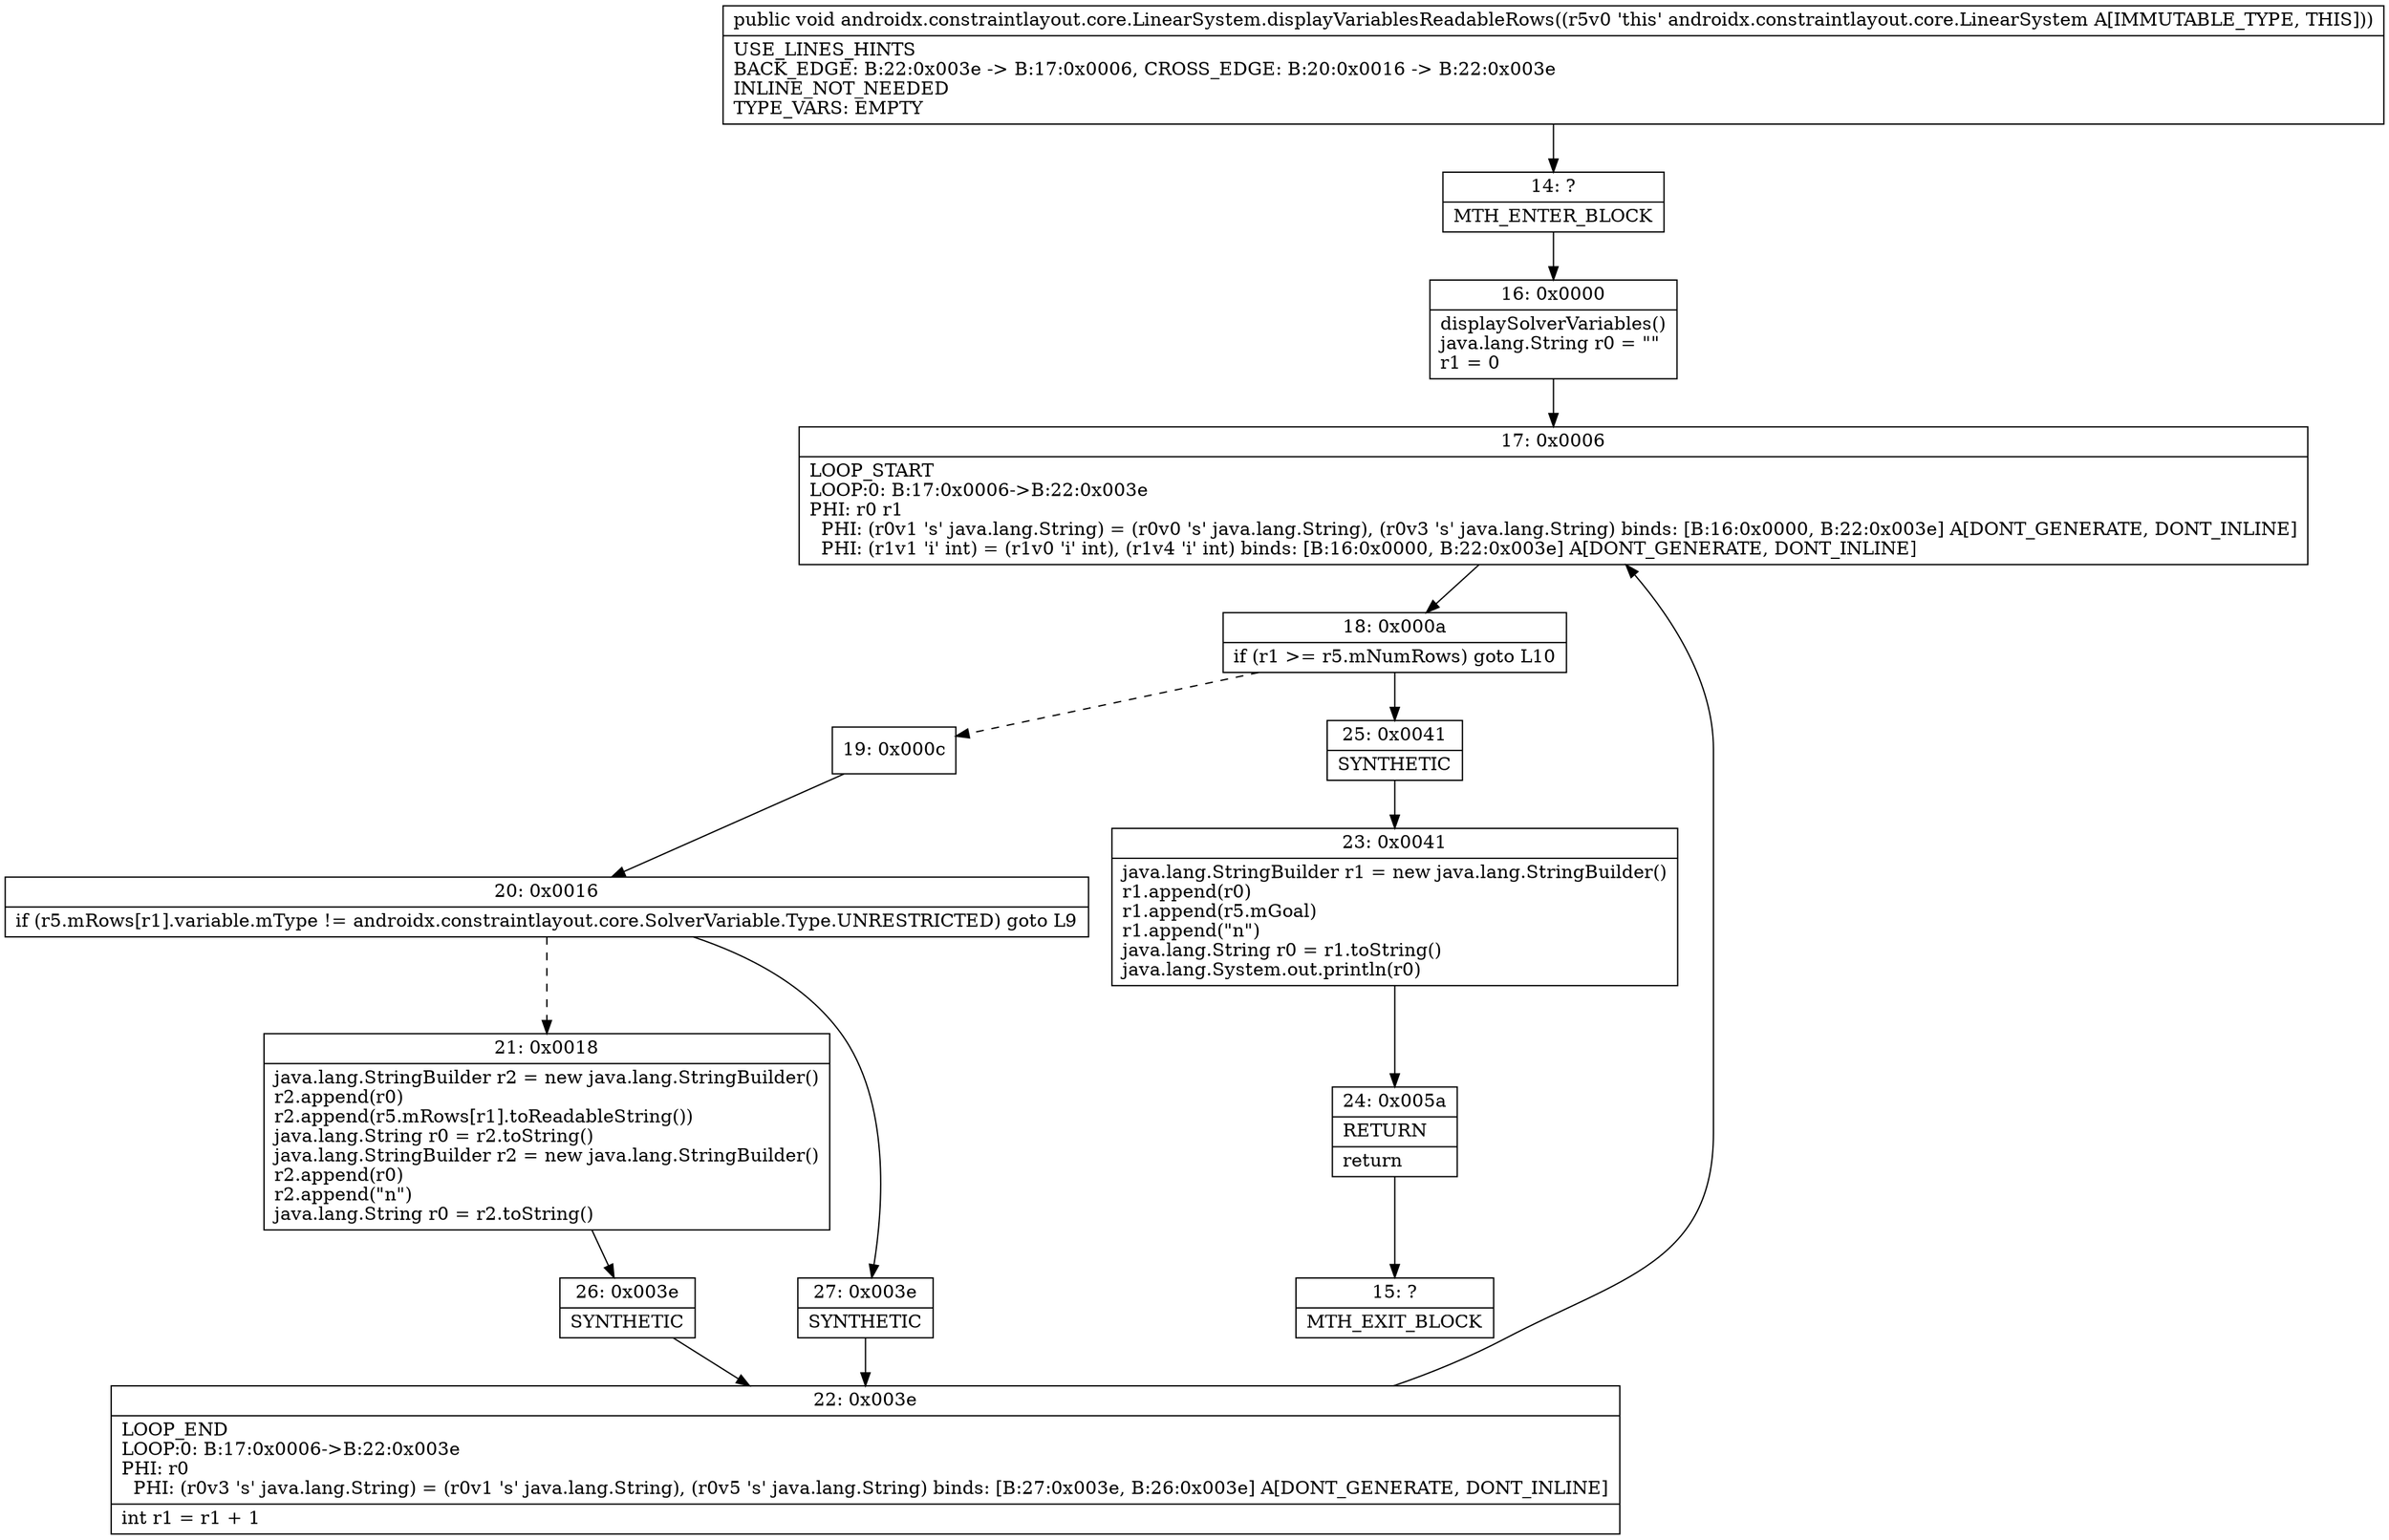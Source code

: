 digraph "CFG forandroidx.constraintlayout.core.LinearSystem.displayVariablesReadableRows()V" {
Node_14 [shape=record,label="{14\:\ ?|MTH_ENTER_BLOCK\l}"];
Node_16 [shape=record,label="{16\:\ 0x0000|displaySolverVariables()\ljava.lang.String r0 = \"\"\lr1 = 0\l}"];
Node_17 [shape=record,label="{17\:\ 0x0006|LOOP_START\lLOOP:0: B:17:0x0006\-\>B:22:0x003e\lPHI: r0 r1 \l  PHI: (r0v1 's' java.lang.String) = (r0v0 's' java.lang.String), (r0v3 's' java.lang.String) binds: [B:16:0x0000, B:22:0x003e] A[DONT_GENERATE, DONT_INLINE]\l  PHI: (r1v1 'i' int) = (r1v0 'i' int), (r1v4 'i' int) binds: [B:16:0x0000, B:22:0x003e] A[DONT_GENERATE, DONT_INLINE]\l}"];
Node_18 [shape=record,label="{18\:\ 0x000a|if (r1 \>= r5.mNumRows) goto L10\l}"];
Node_19 [shape=record,label="{19\:\ 0x000c}"];
Node_20 [shape=record,label="{20\:\ 0x0016|if (r5.mRows[r1].variable.mType != androidx.constraintlayout.core.SolverVariable.Type.UNRESTRICTED) goto L9\l}"];
Node_21 [shape=record,label="{21\:\ 0x0018|java.lang.StringBuilder r2 = new java.lang.StringBuilder()\lr2.append(r0)\lr2.append(r5.mRows[r1].toReadableString())\ljava.lang.String r0 = r2.toString()\ljava.lang.StringBuilder r2 = new java.lang.StringBuilder()\lr2.append(r0)\lr2.append(\"n\")\ljava.lang.String r0 = r2.toString()\l}"];
Node_26 [shape=record,label="{26\:\ 0x003e|SYNTHETIC\l}"];
Node_22 [shape=record,label="{22\:\ 0x003e|LOOP_END\lLOOP:0: B:17:0x0006\-\>B:22:0x003e\lPHI: r0 \l  PHI: (r0v3 's' java.lang.String) = (r0v1 's' java.lang.String), (r0v5 's' java.lang.String) binds: [B:27:0x003e, B:26:0x003e] A[DONT_GENERATE, DONT_INLINE]\l|int r1 = r1 + 1\l}"];
Node_27 [shape=record,label="{27\:\ 0x003e|SYNTHETIC\l}"];
Node_25 [shape=record,label="{25\:\ 0x0041|SYNTHETIC\l}"];
Node_23 [shape=record,label="{23\:\ 0x0041|java.lang.StringBuilder r1 = new java.lang.StringBuilder()\lr1.append(r0)\lr1.append(r5.mGoal)\lr1.append(\"n\")\ljava.lang.String r0 = r1.toString()\ljava.lang.System.out.println(r0)\l}"];
Node_24 [shape=record,label="{24\:\ 0x005a|RETURN\l|return\l}"];
Node_15 [shape=record,label="{15\:\ ?|MTH_EXIT_BLOCK\l}"];
MethodNode[shape=record,label="{public void androidx.constraintlayout.core.LinearSystem.displayVariablesReadableRows((r5v0 'this' androidx.constraintlayout.core.LinearSystem A[IMMUTABLE_TYPE, THIS]))  | USE_LINES_HINTS\lBACK_EDGE: B:22:0x003e \-\> B:17:0x0006, CROSS_EDGE: B:20:0x0016 \-\> B:22:0x003e\lINLINE_NOT_NEEDED\lTYPE_VARS: EMPTY\l}"];
MethodNode -> Node_14;Node_14 -> Node_16;
Node_16 -> Node_17;
Node_17 -> Node_18;
Node_18 -> Node_19[style=dashed];
Node_18 -> Node_25;
Node_19 -> Node_20;
Node_20 -> Node_21[style=dashed];
Node_20 -> Node_27;
Node_21 -> Node_26;
Node_26 -> Node_22;
Node_22 -> Node_17;
Node_27 -> Node_22;
Node_25 -> Node_23;
Node_23 -> Node_24;
Node_24 -> Node_15;
}

